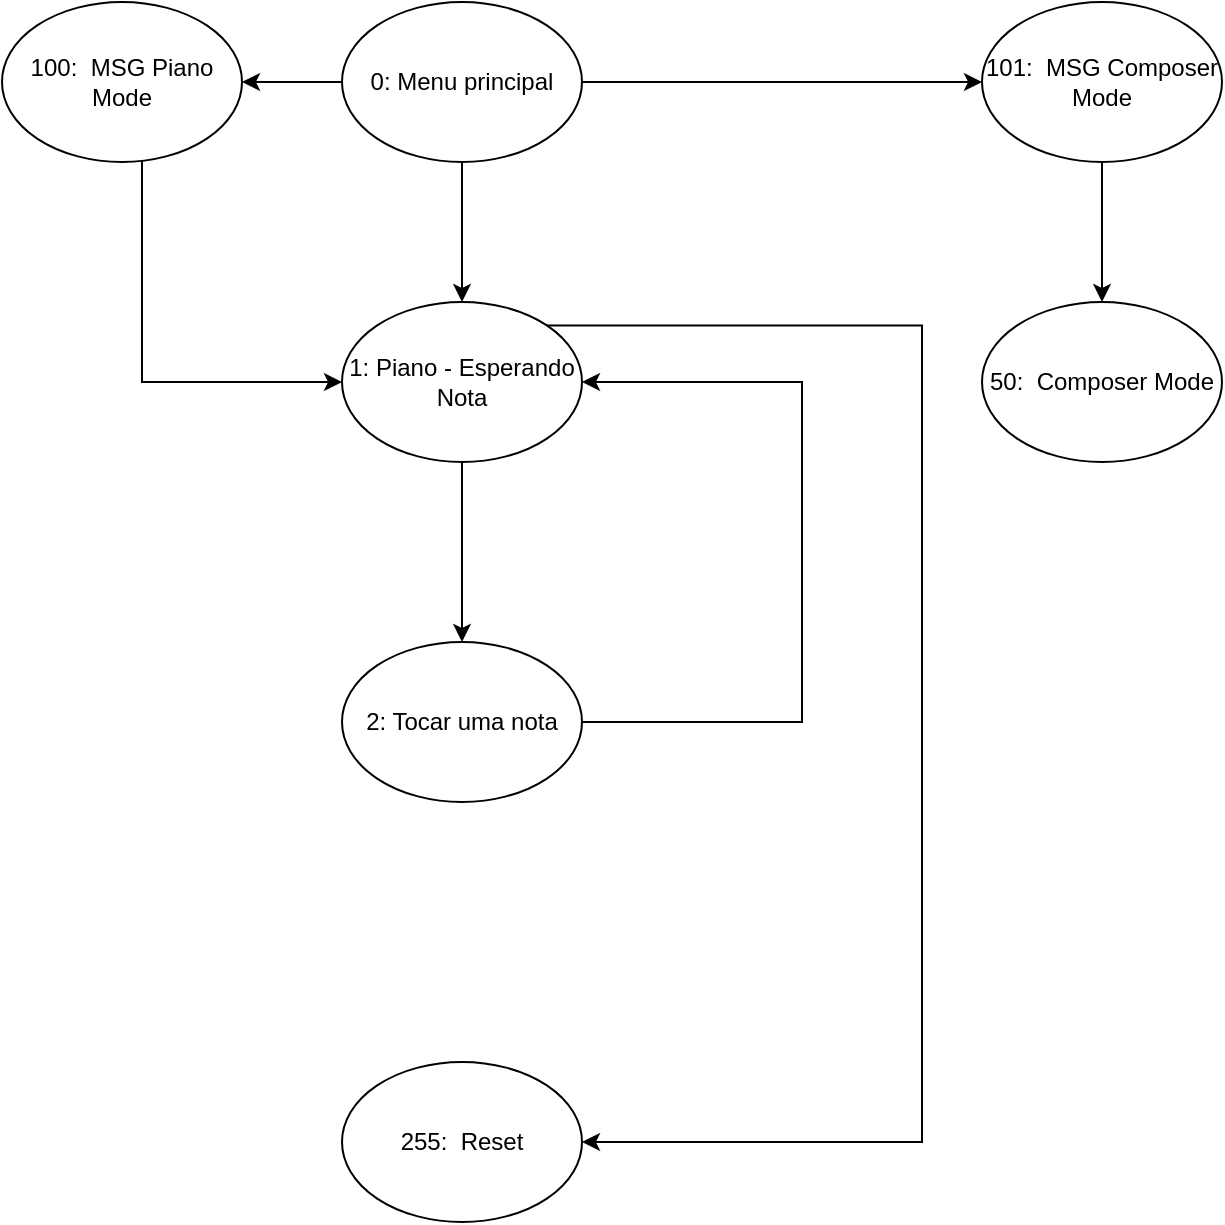 <mxfile version="21.7.5" type="device">
  <diagram name="Page-1" id="RaUQRW57c_f_P_pm449L">
    <mxGraphModel dx="1560" dy="778" grid="1" gridSize="10" guides="1" tooltips="1" connect="1" arrows="1" fold="1" page="1" pageScale="1" pageWidth="850" pageHeight="1100" math="0" shadow="0">
      <root>
        <mxCell id="0" />
        <mxCell id="1" parent="0" />
        <mxCell id="9E2nI4QwyERjYsjQVY-a-7" style="edgeStyle=orthogonalEdgeStyle;rounded=0;orthogonalLoop=1;jettySize=auto;html=1;exitX=0.5;exitY=1;exitDx=0;exitDy=0;entryX=0.5;entryY=0;entryDx=0;entryDy=0;" parent="1" source="9E2nI4QwyERjYsjQVY-a-1" target="9E2nI4QwyERjYsjQVY-a-2" edge="1">
          <mxGeometry relative="1" as="geometry" />
        </mxCell>
        <mxCell id="9E2nI4QwyERjYsjQVY-a-15" style="edgeStyle=orthogonalEdgeStyle;rounded=0;orthogonalLoop=1;jettySize=auto;html=1;entryX=1;entryY=0.5;entryDx=0;entryDy=0;" parent="1" source="9E2nI4QwyERjYsjQVY-a-1" target="9E2nI4QwyERjYsjQVY-a-9" edge="1">
          <mxGeometry relative="1" as="geometry" />
        </mxCell>
        <mxCell id="9E2nI4QwyERjYsjQVY-a-16" style="edgeStyle=orthogonalEdgeStyle;rounded=0;orthogonalLoop=1;jettySize=auto;html=1;entryX=0;entryY=0.5;entryDx=0;entryDy=0;" parent="1" source="9E2nI4QwyERjYsjQVY-a-1" target="9E2nI4QwyERjYsjQVY-a-10" edge="1">
          <mxGeometry relative="1" as="geometry" />
        </mxCell>
        <mxCell id="9E2nI4QwyERjYsjQVY-a-1" value="0: Menu principal" style="ellipse;whiteSpace=wrap;html=1;" parent="1" vertex="1">
          <mxGeometry x="160" y="80" width="120" height="80" as="geometry" />
        </mxCell>
        <mxCell id="9E2nI4QwyERjYsjQVY-a-6" style="edgeStyle=orthogonalEdgeStyle;rounded=0;orthogonalLoop=1;jettySize=auto;html=1;exitX=0.5;exitY=1;exitDx=0;exitDy=0;entryX=0.5;entryY=0;entryDx=0;entryDy=0;" parent="1" source="9E2nI4QwyERjYsjQVY-a-2" target="9E2nI4QwyERjYsjQVY-a-3" edge="1">
          <mxGeometry relative="1" as="geometry" />
        </mxCell>
        <mxCell id="9E2nI4QwyERjYsjQVY-a-14" style="edgeStyle=orthogonalEdgeStyle;rounded=0;orthogonalLoop=1;jettySize=auto;html=1;exitX=1;exitY=0;exitDx=0;exitDy=0;entryX=1;entryY=0.5;entryDx=0;entryDy=0;" parent="1" source="9E2nI4QwyERjYsjQVY-a-2" target="9E2nI4QwyERjYsjQVY-a-8" edge="1">
          <mxGeometry relative="1" as="geometry">
            <Array as="points">
              <mxPoint x="450" y="242" />
              <mxPoint x="450" y="650" />
            </Array>
          </mxGeometry>
        </mxCell>
        <mxCell id="9E2nI4QwyERjYsjQVY-a-2" value="1: Piano - Esperando Nota" style="ellipse;whiteSpace=wrap;html=1;" parent="1" vertex="1">
          <mxGeometry x="160" y="230" width="120" height="80" as="geometry" />
        </mxCell>
        <mxCell id="9E2nI4QwyERjYsjQVY-a-5" style="edgeStyle=orthogonalEdgeStyle;rounded=0;orthogonalLoop=1;jettySize=auto;html=1;exitX=1;exitY=0.5;exitDx=0;exitDy=0;" parent="1" source="9E2nI4QwyERjYsjQVY-a-3" target="9E2nI4QwyERjYsjQVY-a-2" edge="1">
          <mxGeometry relative="1" as="geometry">
            <Array as="points">
              <mxPoint x="390" y="440" />
              <mxPoint x="390" y="270" />
            </Array>
          </mxGeometry>
        </mxCell>
        <mxCell id="9E2nI4QwyERjYsjQVY-a-3" value="2: Tocar uma nota" style="ellipse;whiteSpace=wrap;html=1;" parent="1" vertex="1">
          <mxGeometry x="160" y="400" width="120" height="80" as="geometry" />
        </mxCell>
        <mxCell id="9E2nI4QwyERjYsjQVY-a-8" value="255:&amp;nbsp; Reset" style="ellipse;whiteSpace=wrap;html=1;" parent="1" vertex="1">
          <mxGeometry x="160" y="610" width="120" height="80" as="geometry" />
        </mxCell>
        <mxCell id="9E2nI4QwyERjYsjQVY-a-12" style="edgeStyle=orthogonalEdgeStyle;rounded=0;orthogonalLoop=1;jettySize=auto;html=1;entryX=0;entryY=0.5;entryDx=0;entryDy=0;" parent="1" source="9E2nI4QwyERjYsjQVY-a-9" target="9E2nI4QwyERjYsjQVY-a-2" edge="1">
          <mxGeometry relative="1" as="geometry">
            <Array as="points">
              <mxPoint x="60" y="270" />
            </Array>
          </mxGeometry>
        </mxCell>
        <mxCell id="9E2nI4QwyERjYsjQVY-a-9" value="100:&amp;nbsp; MSG Piano Mode" style="ellipse;whiteSpace=wrap;html=1;" parent="1" vertex="1">
          <mxGeometry x="-10" y="80" width="120" height="80" as="geometry" />
        </mxCell>
        <mxCell id="9E2nI4QwyERjYsjQVY-a-13" style="edgeStyle=orthogonalEdgeStyle;rounded=0;orthogonalLoop=1;jettySize=auto;html=1;exitX=0.5;exitY=1;exitDx=0;exitDy=0;" parent="1" source="9E2nI4QwyERjYsjQVY-a-10" target="9E2nI4QwyERjYsjQVY-a-11" edge="1">
          <mxGeometry relative="1" as="geometry" />
        </mxCell>
        <mxCell id="9E2nI4QwyERjYsjQVY-a-10" value="101:&amp;nbsp; MSG Composer Mode" style="ellipse;whiteSpace=wrap;html=1;" parent="1" vertex="1">
          <mxGeometry x="480" y="80" width="120" height="80" as="geometry" />
        </mxCell>
        <mxCell id="9E2nI4QwyERjYsjQVY-a-11" value="50:&amp;nbsp; Composer Mode" style="ellipse;whiteSpace=wrap;html=1;" parent="1" vertex="1">
          <mxGeometry x="480" y="230" width="120" height="80" as="geometry" />
        </mxCell>
      </root>
    </mxGraphModel>
  </diagram>
</mxfile>
